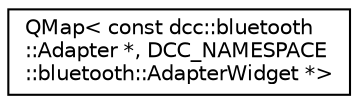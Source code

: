 digraph "类继承关系图"
{
  edge [fontname="Helvetica",fontsize="10",labelfontname="Helvetica",labelfontsize="10"];
  node [fontname="Helvetica",fontsize="10",shape=record];
  rankdir="LR";
  Node0 [label="QMap\< const dcc::bluetooth\l::Adapter *, DCC_NAMESPACE\l::bluetooth::AdapterWidget *\>",height=0.2,width=0.4,color="black", fillcolor="white", style="filled",URL="$class_q_map.html"];
}
